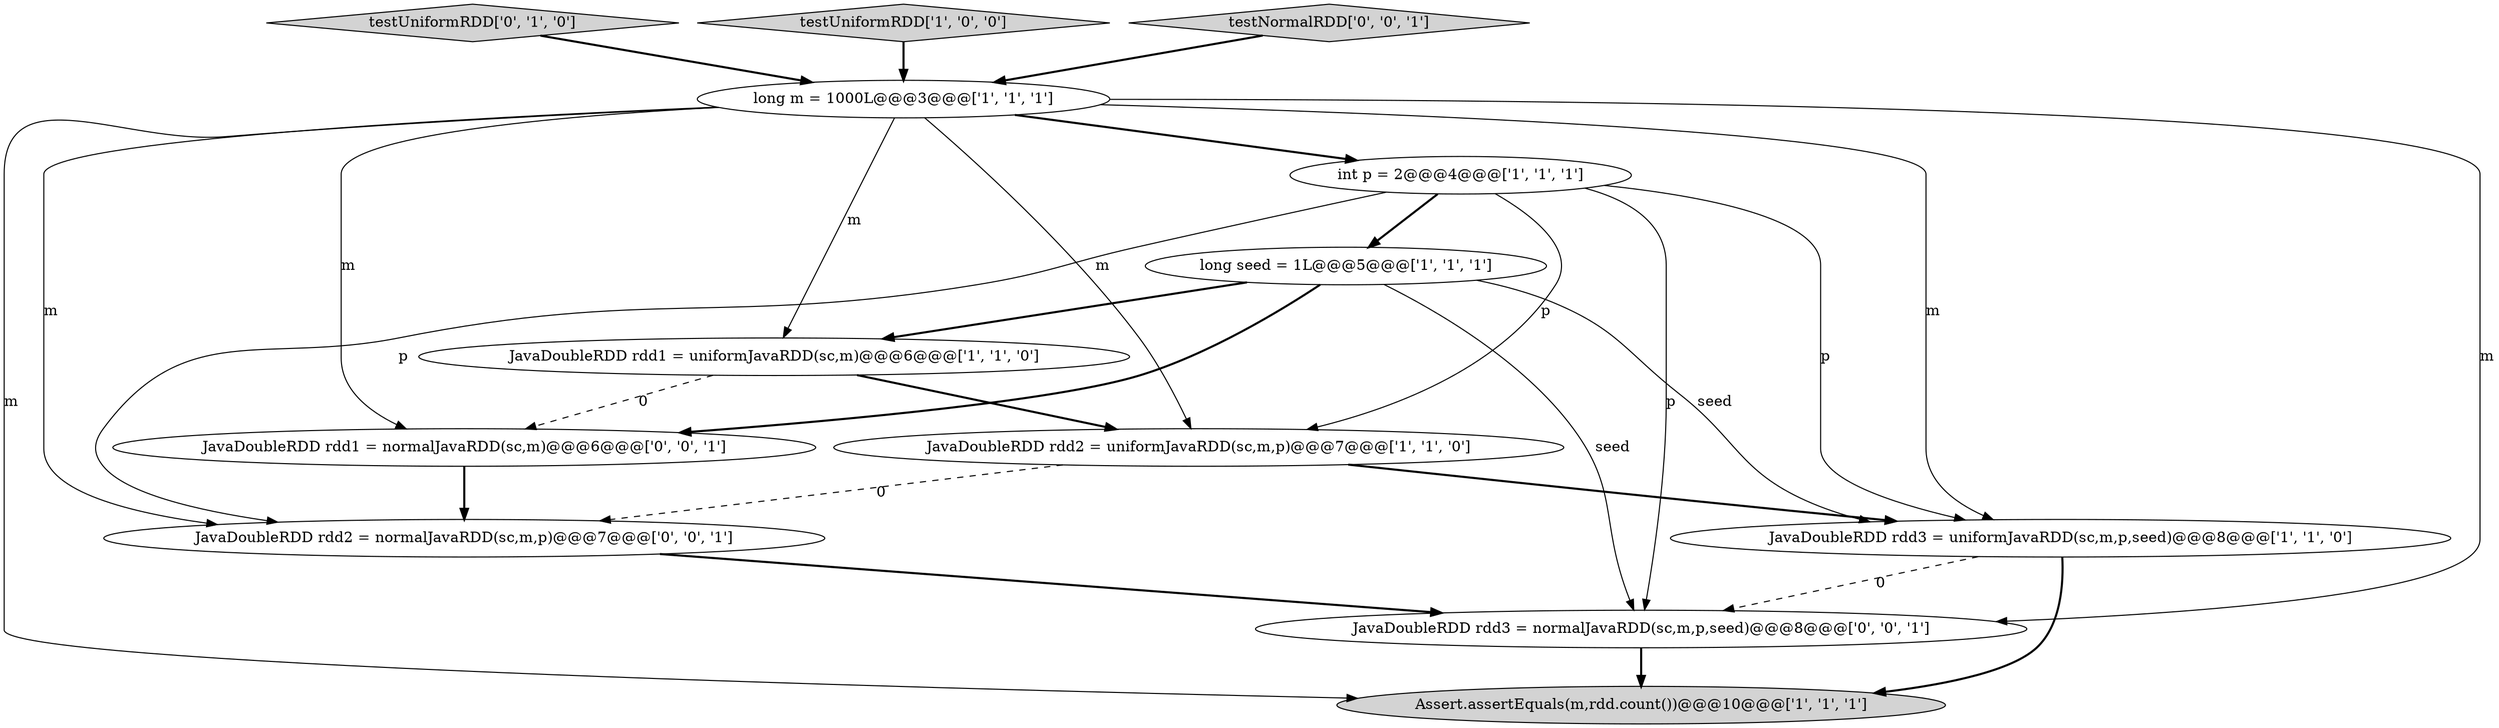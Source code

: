digraph {
8 [style = filled, label = "testUniformRDD['0', '1', '0']", fillcolor = lightgray, shape = diamond image = "AAA0AAABBB2BBB"];
4 [style = filled, label = "long m = 1000L@@@3@@@['1', '1', '1']", fillcolor = white, shape = ellipse image = "AAA0AAABBB1BBB"];
2 [style = filled, label = "long seed = 1L@@@5@@@['1', '1', '1']", fillcolor = white, shape = ellipse image = "AAA0AAABBB1BBB"];
1 [style = filled, label = "Assert.assertEquals(m,rdd.count())@@@10@@@['1', '1', '1']", fillcolor = lightgray, shape = ellipse image = "AAA0AAABBB1BBB"];
0 [style = filled, label = "JavaDoubleRDD rdd1 = uniformJavaRDD(sc,m)@@@6@@@['1', '1', '0']", fillcolor = white, shape = ellipse image = "AAA0AAABBB1BBB"];
12 [style = filled, label = "JavaDoubleRDD rdd3 = normalJavaRDD(sc,m,p,seed)@@@8@@@['0', '0', '1']", fillcolor = white, shape = ellipse image = "AAA0AAABBB3BBB"];
3 [style = filled, label = "int p = 2@@@4@@@['1', '1', '1']", fillcolor = white, shape = ellipse image = "AAA0AAABBB1BBB"];
5 [style = filled, label = "testUniformRDD['1', '0', '0']", fillcolor = lightgray, shape = diamond image = "AAA0AAABBB1BBB"];
7 [style = filled, label = "JavaDoubleRDD rdd2 = uniformJavaRDD(sc,m,p)@@@7@@@['1', '1', '0']", fillcolor = white, shape = ellipse image = "AAA0AAABBB1BBB"];
11 [style = filled, label = "testNormalRDD['0', '0', '1']", fillcolor = lightgray, shape = diamond image = "AAA0AAABBB3BBB"];
9 [style = filled, label = "JavaDoubleRDD rdd1 = normalJavaRDD(sc,m)@@@6@@@['0', '0', '1']", fillcolor = white, shape = ellipse image = "AAA0AAABBB3BBB"];
6 [style = filled, label = "JavaDoubleRDD rdd3 = uniformJavaRDD(sc,m,p,seed)@@@8@@@['1', '1', '0']", fillcolor = white, shape = ellipse image = "AAA0AAABBB1BBB"];
10 [style = filled, label = "JavaDoubleRDD rdd2 = normalJavaRDD(sc,m,p)@@@7@@@['0', '0', '1']", fillcolor = white, shape = ellipse image = "AAA0AAABBB3BBB"];
4->3 [style = bold, label=""];
4->1 [style = solid, label="m"];
3->12 [style = solid, label="p"];
3->7 [style = solid, label="p"];
11->4 [style = bold, label=""];
4->12 [style = solid, label="m"];
4->0 [style = solid, label="m"];
2->9 [style = bold, label=""];
9->10 [style = bold, label=""];
12->1 [style = bold, label=""];
0->7 [style = bold, label=""];
6->12 [style = dashed, label="0"];
6->1 [style = bold, label=""];
4->7 [style = solid, label="m"];
2->0 [style = bold, label=""];
3->2 [style = bold, label=""];
4->6 [style = solid, label="m"];
10->12 [style = bold, label=""];
4->10 [style = solid, label="m"];
3->6 [style = solid, label="p"];
2->6 [style = solid, label="seed"];
5->4 [style = bold, label=""];
7->6 [style = bold, label=""];
3->10 [style = solid, label="p"];
7->10 [style = dashed, label="0"];
2->12 [style = solid, label="seed"];
8->4 [style = bold, label=""];
0->9 [style = dashed, label="0"];
4->9 [style = solid, label="m"];
}
